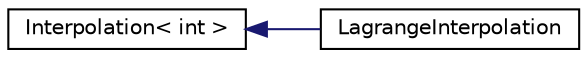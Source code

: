 digraph "Graphical Class Hierarchy"
{
  edge [fontname="Helvetica",fontsize="10",labelfontname="Helvetica",labelfontsize="10"];
  node [fontname="Helvetica",fontsize="10",shape=record];
  rankdir="LR";
  Node1 [label="Interpolation\< int \>",height=0.2,width=0.4,color="black", fillcolor="white", style="filled",URL="$class_interpolation.html"];
  Node1 -> Node2 [dir="back",color="midnightblue",fontsize="10",style="solid",fontname="Helvetica"];
  Node2 [label="LagrangeInterpolation",height=0.2,width=0.4,color="black", fillcolor="white", style="filled",URL="$class_lagrange_interpolation.html"];
}
